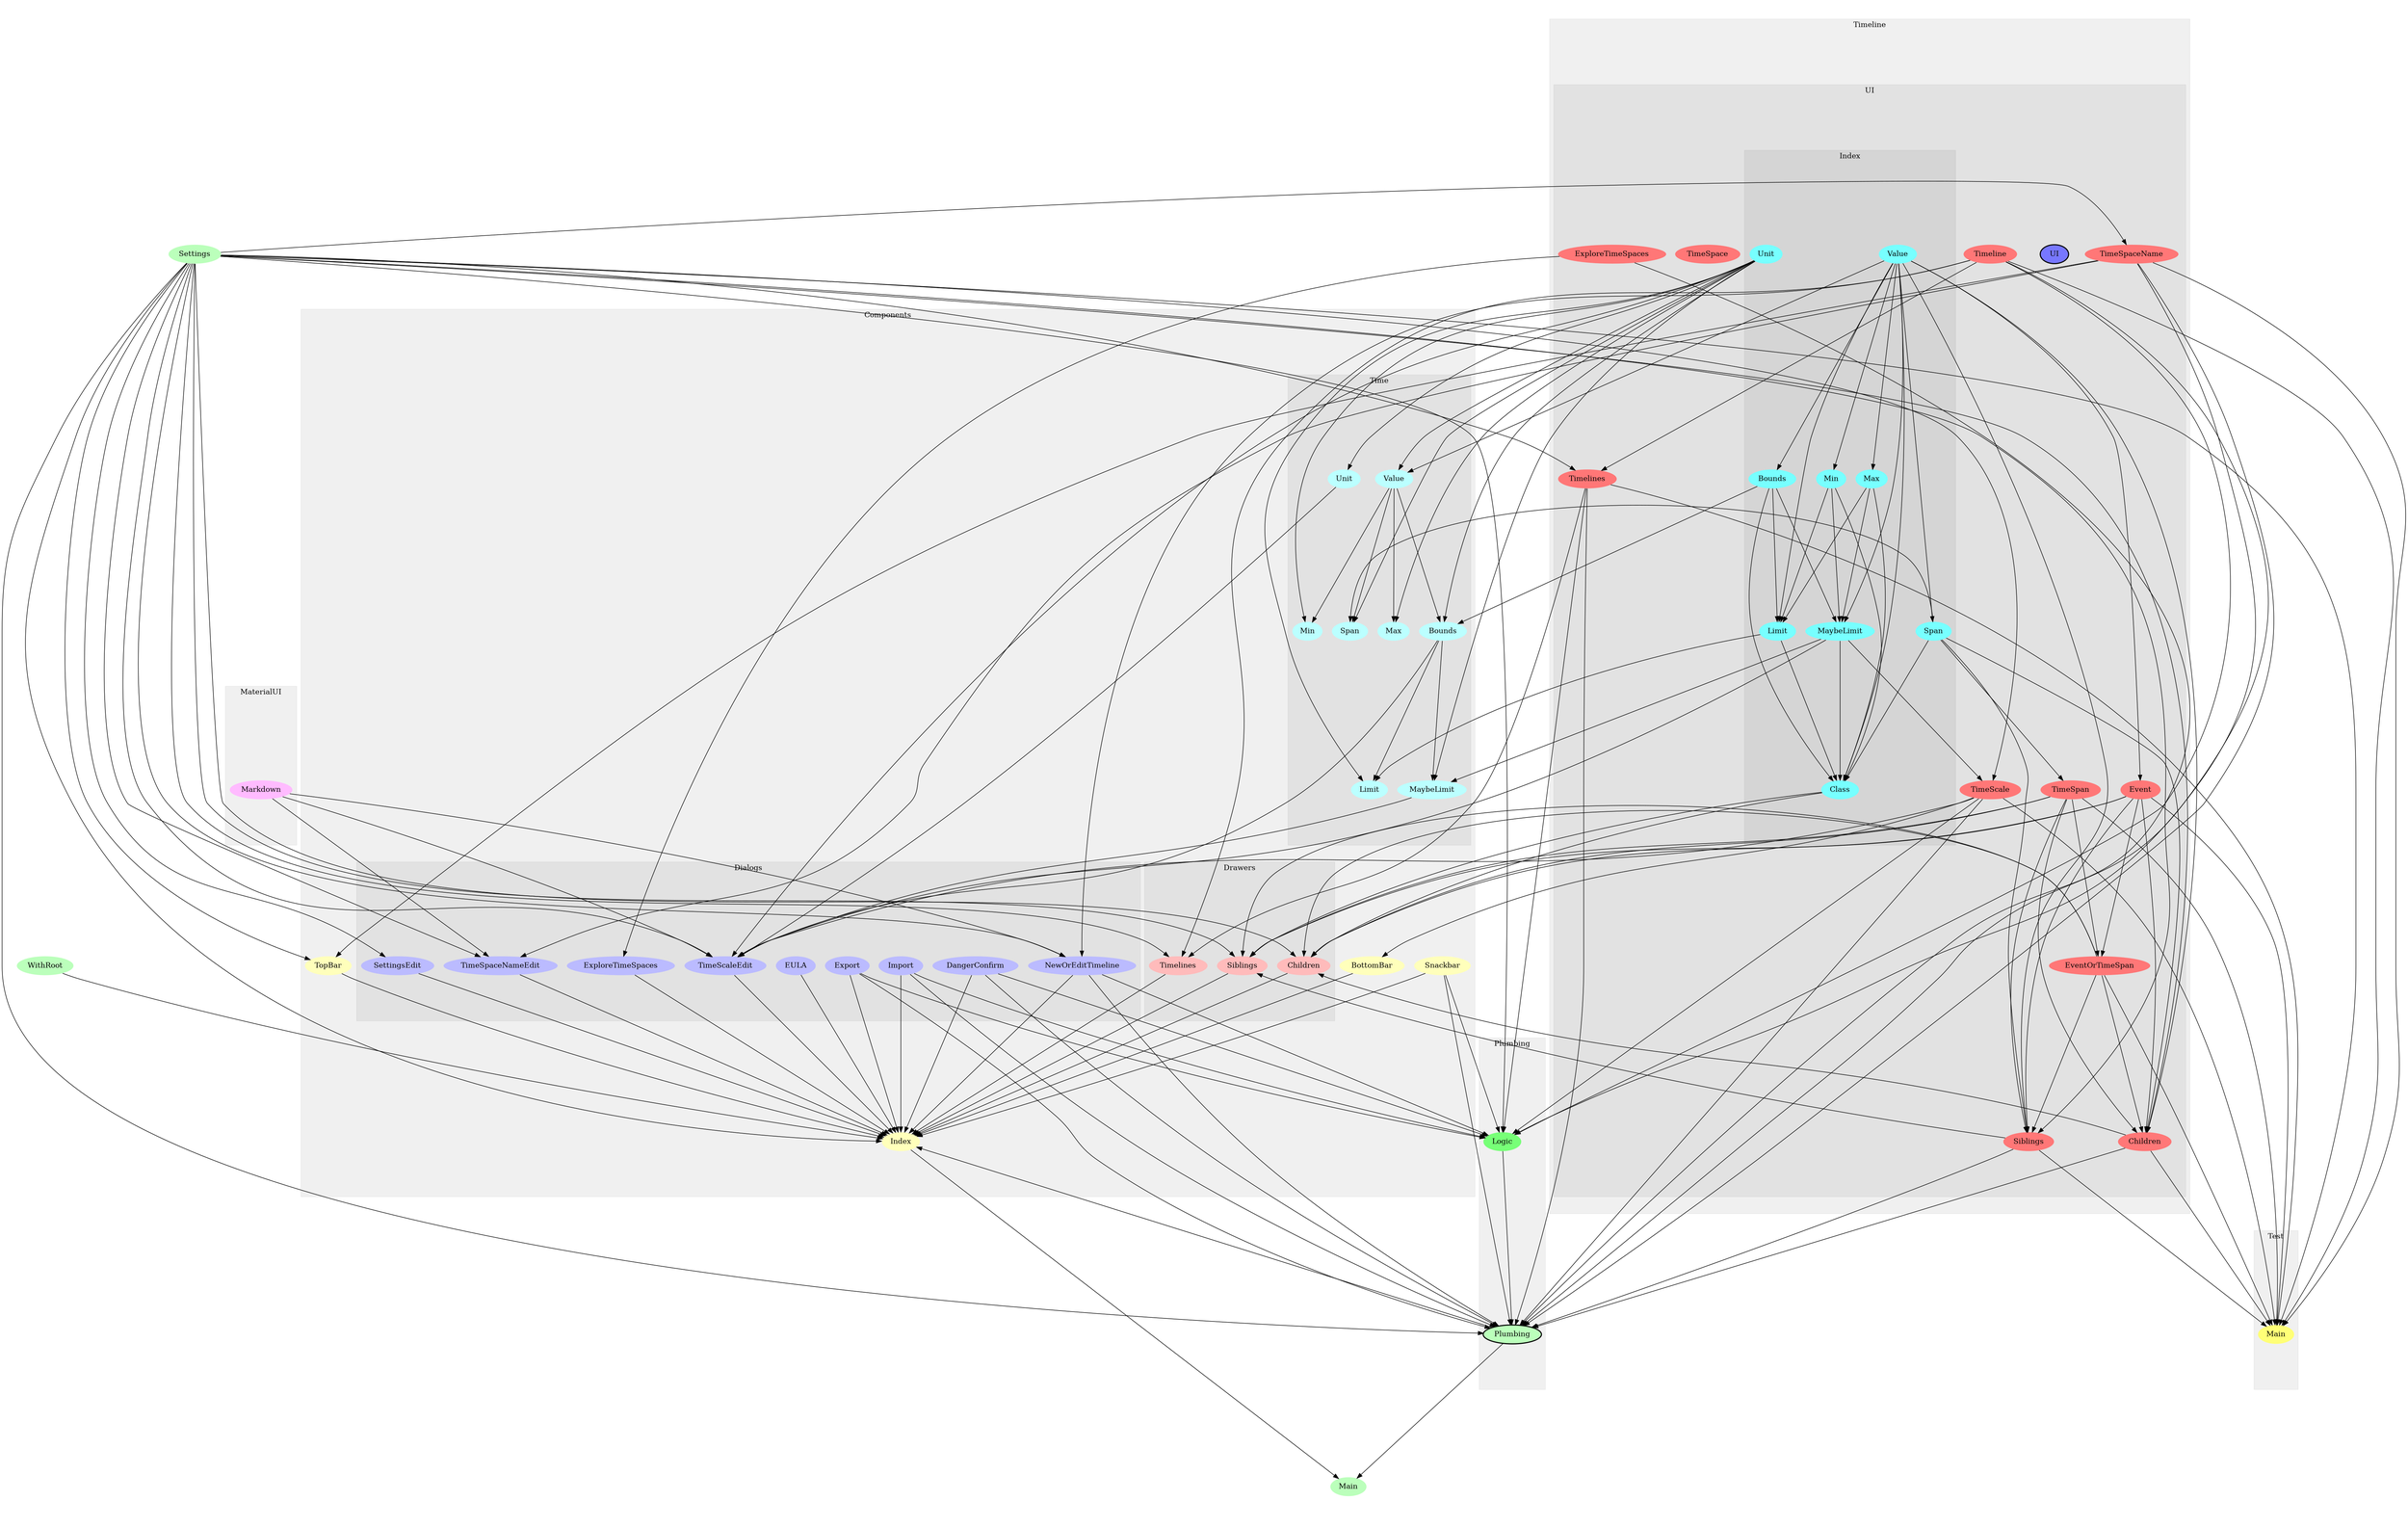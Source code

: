 digraph Modules {
size="48,32";
ratio="fill";
u22[label="WithRoot",style="filled",fillcolor="#bbffbb",penwidth="0"];
u23[label="Settings",style="filled",fillcolor="#bbffbb",penwidth="0"];
u49[label="Main",style="filled",fillcolor="#bbffbb",penwidth="0"];
subgraph cluster_0 {
label="Components";
color="#0000000F";
style="filled";
u36[label="TopBar",style="filled",fillcolor="#ffffbb",penwidth="0"];
u37[label="Snackbar",style="filled",fillcolor="#ffffbb",penwidth="0"];
u38[label="Index",style="filled",fillcolor="#ffffbb",penwidth="0"];
u48[label="BottomBar",style="filled",fillcolor="#ffffbb",penwidth="0"];
subgraph cluster_1 {
label="Dialogs";
color="#0000000F";
style="filled";
u39[label="ExploreTimeSpaces",style="filled",fillcolor="#bbbbff",penwidth="0"];
u40[label="NewOrEditTimeline",style="filled",fillcolor="#bbbbff",penwidth="0"];
u41[label="EULA",style="filled",fillcolor="#bbbbff",penwidth="0"];
u42[label="SettingsEdit",style="filled",fillcolor="#bbbbff",penwidth="0"];
u43[label="TimeSpaceNameEdit",style="filled",fillcolor="#bbbbff",penwidth="0"];
u44[label="Export",style="filled",fillcolor="#bbbbff",penwidth="0"];
u45[label="Import",style="filled",fillcolor="#bbbbff",penwidth="0"];
u46[label="DangerConfirm",style="filled",fillcolor="#bbbbff",penwidth="0"];
u47[label="TimeScaleEdit",style="filled",fillcolor="#bbbbff",penwidth="0"];

}
subgraph cluster_2 {
label="Drawers";
color="#0000000F";
style="filled";
u33[label="Children",style="filled",fillcolor="#ffbbbb",penwidth="0"];
u34[label="Siblings",style="filled",fillcolor="#ffbbbb",penwidth="0"];
u35[label="Timelines",style="filled",fillcolor="#ffbbbb",penwidth="0"];

}
subgraph cluster_3 {
label="Time";
color="#0000000F";
style="filled";
u25[label="Unit",style="filled",fillcolor="#bbffff",penwidth="0"];
u26[label="Span",style="filled",fillcolor="#bbffff",penwidth="0"];
u27[label="MaybeLimit",style="filled",fillcolor="#bbffff",penwidth="0"];
u28[label="Value",style="filled",fillcolor="#bbffff",penwidth="0"];
u29[label="Bounds",style="filled",fillcolor="#bbffff",penwidth="0"];
u30[label="Limit",style="filled",fillcolor="#bbffff",penwidth="0"];
u31[label="Max",style="filled",fillcolor="#bbffff",penwidth="0"];
u32[label="Min",style="filled",fillcolor="#bbffff",penwidth="0"];

}

}
subgraph cluster_4 {
label="MaterialUI";
color="#0000000F";
style="filled";
u24[label="Markdown",style="filled",fillcolor="#ffbbff",penwidth="0"];

}
subgraph cluster_5 {
label="Plumbing";
color="#0000000F";
style="filled";
u50[label="Plumbing",style="filled,bold",fillcolor="#bbffbb"];
u0[label="Logic",style="filled",fillcolor="#77ff77",penwidth="0"];

}
subgraph cluster_6 {
label="Test";
color="#0000000F";
style="filled";
u51[label="Main",style="filled",fillcolor="#ffff77",penwidth="0"];

}
subgraph cluster_7 {
label="Timeline";
color="#0000000F";
style="filled";
subgraph cluster_8 {
label="UI";
color="#0000000F";
style="filled";
u1[label="UI",style="filled,bold",fillcolor="#7777ff"];
u2[label="EventOrTimeSpan",style="filled",fillcolor="#ff7777",penwidth="0"];
u3[label="ExploreTimeSpaces",style="filled",fillcolor="#ff7777",penwidth="0"];
u4[label="Timeline",style="filled",fillcolor="#ff7777",penwidth="0"];
u14[label="TimeSpace",style="filled",fillcolor="#ff7777",penwidth="0"];
u15[label="TimeSpan",style="filled",fillcolor="#ff7777",penwidth="0"];
u16[label="Event",style="filled",fillcolor="#ff7777",penwidth="0"];
u17[label="Children",style="filled",fillcolor="#ff7777",penwidth="0"];
u18[label="TimeScale",style="filled",fillcolor="#ff7777",penwidth="0"];
u19[label="Siblings",style="filled",fillcolor="#ff7777",penwidth="0"];
u20[label="Timelines",style="filled",fillcolor="#ff7777",penwidth="0"];
u21[label="TimeSpaceName",style="filled",fillcolor="#ff7777",penwidth="0"];
subgraph cluster_9 {
label="Index";
color="#0000000F";
style="filled";
u5[label="Unit",style="filled",fillcolor="#77ffff",penwidth="0"];
u6[label="Span",style="filled",fillcolor="#77ffff",penwidth="0"];
u7[label="MaybeLimit",style="filled",fillcolor="#77ffff",penwidth="0"];
u8[label="Class",style="filled",fillcolor="#77ffff",penwidth="0"];
u9[label="Value",style="filled",fillcolor="#77ffff",penwidth="0"];
u10[label="Bounds",style="filled",fillcolor="#77ffff",penwidth="0"];
u11[label="Limit",style="filled",fillcolor="#77ffff",penwidth="0"];
u12[label="Max",style="filled",fillcolor="#77ffff",penwidth="0"];
u13[label="Min",style="filled",fillcolor="#77ffff",penwidth="0"];

}

}

}
u4 -> u0;
u18 -> u0;
u20 -> u0;
u21 -> u0;
u23 -> u0;
u37 -> u0;
u40 -> u0;
u44 -> u0;
u45 -> u0;
u46 -> u0;
u15 -> u2;
u16 -> u2;
u9 -> u6;
u9 -> u7;
u10 -> u7;
u12 -> u7;
u13 -> u7;
u6 -> u8;
u7 -> u8;
u9 -> u8;
u10 -> u8;
u11 -> u8;
u12 -> u8;
u13 -> u8;
u9 -> u10;
u9 -> u11;
u10 -> u11;
u12 -> u11;
u13 -> u11;
u9 -> u12;
u9 -> u13;
u6 -> u15;
u9 -> u16;
u2 -> u17;
u6 -> u17;
u9 -> u17;
u15 -> u17;
u16 -> u17;
u23 -> u17;
u7 -> u18;
u23 -> u18;
u2 -> u19;
u6 -> u19;
u9 -> u19;
u15 -> u19;
u16 -> u19;
u23 -> u19;
u4 -> u20;
u23 -> u20;
u23 -> u21;
u5 -> u25;
u5 -> u26;
u6 -> u26;
u28 -> u26;
u5 -> u27;
u7 -> u27;
u29 -> u27;
u5 -> u28;
u9 -> u28;
u5 -> u29;
u10 -> u29;
u28 -> u29;
u5 -> u30;
u11 -> u30;
u29 -> u30;
u5 -> u31;
u28 -> u31;
u5 -> u32;
u28 -> u32;
u2 -> u33;
u8 -> u33;
u15 -> u33;
u16 -> u33;
u17 -> u33;
u23 -> u33;
u2 -> u34;
u8 -> u34;
u15 -> u34;
u16 -> u34;
u19 -> u34;
u23 -> u34;
u4 -> u35;
u20 -> u35;
u23 -> u35;
u21 -> u36;
u23 -> u36;
u22 -> u38;
u23 -> u38;
u33 -> u38;
u34 -> u38;
u35 -> u38;
u36 -> u38;
u37 -> u38;
u39 -> u38;
u40 -> u38;
u41 -> u38;
u42 -> u38;
u43 -> u38;
u44 -> u38;
u45 -> u38;
u46 -> u38;
u47 -> u38;
u48 -> u38;
u50 -> u38;
u3 -> u39;
u4 -> u40;
u23 -> u40;
u24 -> u40;
u23 -> u42;
u21 -> u43;
u23 -> u43;
u24 -> u43;
u5 -> u47;
u7 -> u47;
u18 -> u47;
u23 -> u47;
u24 -> u47;
u25 -> u47;
u27 -> u47;
u29 -> u47;
u18 -> u48;
u38 -> u49;
u50 -> u49;
u0 -> u50;
u3 -> u50;
u4 -> u50;
u17 -> u50;
u18 -> u50;
u19 -> u50;
u20 -> u50;
u21 -> u50;
u23 -> u50;
u37 -> u50;
u40 -> u50;
u44 -> u50;
u45 -> u50;
u46 -> u50;
u2 -> u51;
u4 -> u51;
u15 -> u51;
u16 -> u51;
u17 -> u51;
u18 -> u51;
u19 -> u51;
u20 -> u51;
u21 -> u51;
u23 -> u51;

}
